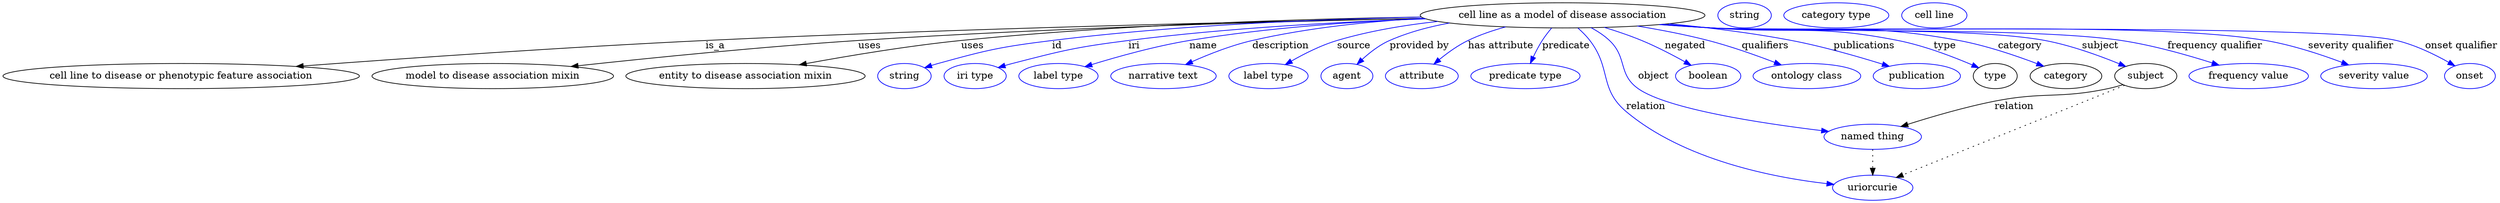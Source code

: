 digraph {
	graph [bb="0,0,2892.9,283"];
	node [label="\N"];
	"cell line as a model of disease association"	[height=0.5,
		label="cell line as a model of disease association",
		pos="1782.6,265",
		width=4.4232];
	"cell line to disease or phenotypic feature association"	[height=0.5,
		pos="195.63,178",
		width=5.4342];
	"cell line as a model of disease association" -> "cell line to disease or phenotypic feature association"	[label=is_a,
		lp="799.63,221.5",
		pos="e,323.9,191.64 1627.6,260.89 1431.9,256.42 1085.1,246.71 788.63,229 632.65,219.68 453.98,203.92 333.89,192.58"];
	"model to disease association mixin"	[height=0.5,
		pos="544.63,178",
		width=3.7552];
	"cell line as a model of disease association" -> "model to disease association mixin"	[label=uses,
		lp="976.63,221.5",
		pos="e,633.74,191.59 1627.5,260.86 1462.8,256.71 1195,247.62 964.63,229 854.56,220.11 728.87,204.41 643.9,192.97"];
	"entity to disease association mixin"	[height=0.5,
		pos="830.63,178",
		width=3.683];
	"cell line as a model of disease association" -> "entity to disease association mixin"	[label=uses,
		lp="1094.6,221.5",
		pos="e,892.62,193.93 1624.6,262.67 1482.4,259.91 1267.9,251.88 1082.6,229 1021.3,221.43 952.58,207.41 902.4,196.14"];
	id	[color=blue,
		height=0.5,
		label=string,
		pos="1011.6,178",
		width=0.84854];
	"cell line as a model of disease association" -> id	[color=blue,
		label=id,
		lp="1195.1,221.5",
		pos="e,1035.1,189.73 1625.2,262.22 1505.2,259.06 1336.3,250.69 1189.6,229 1127.2,219.77 1111.5,215.74 1051.6,196 1049.2,195.21 1046.8,\
194.35 1044.4,193.43",
		style=solid];
	iri	[color=blue,
		height=0.5,
		label="iri type",
		pos="1096.6,178",
		width=1.011];
	"cell line as a model of disease association" -> iri	[color=blue,
		label=iri,
		lp="1288.1,221.5",
		pos="e,1124.2,189.8 1630.1,259.81 1530.5,255.49 1397.8,246.72 1281.6,229 1218.9,219.42 1203.4,214.37 1142.6,196 1139.7,195.12 1136.7,\
194.15 1133.7,193.13",
		style=solid];
	name	[color=blue,
		height=0.5,
		label="label type",
		pos="1196.6,178",
		width=1.2638];
	"cell line as a model of disease association" -> name	[color=blue,
		label=name,
		lp="1371.1,221.5",
		pos="e,1228.1,191.18 1629.8,259.72 1547.9,255.36 1445.6,246.6 1355.6,229 1314.8,221.01 1269.6,206.2 1237.9,194.76",
		style=solid];
	description	[color=blue,
		height=0.5,
		label="narrative text",
		pos="1317.6,178",
		width=1.6068];
	"cell line as a model of disease association" -> description	[color=blue,
		label=description,
		lp="1462.1,221.5",
		pos="e,1345.3,194.09 1631.3,259.31 1568.7,254.7 1495.9,245.85 1431.6,229 1404.9,221.98 1376.4,209.48 1354.5,198.73",
		style=solid];
	source	[color=blue,
		height=0.5,
		label="label type",
		pos="1438.6,178",
		width=1.2638];
	"cell line as a model of disease association" -> source	[color=blue,
		label=source,
		lp="1547.6,221.5",
		pos="e,1460.4,193.94 1650.5,254.94 1611,249.78 1567.9,241.69 1529.6,229 1508.4,221.97 1486.4,210.01 1469.3,199.56",
		style=solid];
	"provided by"	[color=blue,
		height=0.5,
		label=agent,
		pos="1531.6,178",
		width=0.83048];
	"cell line as a model of disease association" -> "provided by"	[color=blue,
		label="provided by",
		lp="1625.6,221.5",
		pos="e,1545.7,194.1 1667.7,252.44 1642.2,247.27 1615.9,239.8 1592.6,229 1578,222.23 1564,211.14 1553.1,201.13",
		style=solid];
	"has attribute"	[color=blue,
		height=0.5,
		label=attribute,
		pos="1619.6,178",
		width=1.1193];
	"cell line as a model of disease association" -> "has attribute"	[color=blue,
		label="has attribute",
		lp="1718.1,221.5",
		pos="e,1636.5,194.38 1728.4,248.04 1713.8,242.83 1698.3,236.44 1684.6,229 1670.5,221.26 1656.1,210.56 1644.5,201.05",
		style=solid];
	predicate	[color=blue,
		height=0.5,
		label="predicate type",
		pos="1738.6,178",
		width=1.679];
	"cell line as a model of disease association" -> predicate	[color=blue,
		label=predicate,
		lp="1787.6,221.5",
		pos="e,1746.6,196.28 1772.4,246.69 1769.2,241.09 1765.7,234.83 1762.6,229 1758.7,221.45 1754.6,213.13 1750.9,205.49",
		style=solid];
	object	[color=blue,
		height=0.5,
		label="named thing",
		pos="2156.6,91",
		width=1.5346];
	"cell line as a model of disease association" -> object	[color=blue,
		label=object,
		lp="1898.6,178",
		pos="e,2101.8,93.334 1816.6,247.32 1825,242.19 1833.7,236.01 1840.6,229 1865.8,203.69 1853,181.26 1881.6,160 1943.2,114.28 2031.9,99.029 \
2091.7,94.091",
		style=solid];
	relation	[color=blue,
		height=0.5,
		label=uriorcurie,
		pos="2156.6,18",
		width=1.2638];
	"cell line as a model of disease association" -> relation	[color=blue,
		label=relation,
		lp="1885.6,134.5",
		pos="e,2114.2,24.767 1798.8,246.84 1803.5,241.36 1808.5,235.12 1812.6,229 1840.9,186.72 1826.6,160.81 1864.6,127 1933.6,65.676 2040.5,\
38.111 2104,26.552",
		style=solid];
	negated	[color=blue,
		height=0.5,
		label=boolean,
		pos="1962.6,178",
		width=1.0652];
	"cell line as a model of disease association" -> negated	[color=blue,
		label=negated,
		lp="1935.1,221.5",
		pos="e,1943.5,193.62 1838.5,248.14 1854.4,242.84 1871.5,236.38 1886.6,229 1903.6,220.75 1921.2,209.34 1935.2,199.5",
		style=solid];
	qualifiers	[color=blue,
		height=0.5,
		label="ontology class",
		pos="2080.6,178",
		width=1.7151];
	"cell line as a model of disease association" -> qualifiers	[color=blue,
		label=qualifiers,
		lp="2027.1,221.5",
		pos="e,2050.2,193.69 1872.2,250.01 1900.8,244.59 1932.3,237.59 1960.6,229 1988.2,220.65 2018,208.22 2041.1,197.85",
		style=solid];
	publications	[color=blue,
		height=0.5,
		label=publication,
		pos="2210.6,178",
		width=1.3902];
	"cell line as a model of disease association" -> publications	[color=blue,
		label=publications,
		lp="2142.1,221.5",
		pos="e,2177.8,191.65 1893.2,251.99 1955.2,244.84 2026,235.86 2056.6,229 2095.1,220.37 2137.7,206.18 2168.3,195.12",
		style=solid];
	type	[height=0.5,
		pos="2305.6,178",
		width=0.75];
	"cell line as a model of disease association" -> type	[color=blue,
		label=type,
		lp="2238.6,221.5",
		pos="e,2284.9,189.67 1895.6,252.22 1914,250.4 1932.8,248.6 1950.6,247 2052.3,237.86 2079.9,250.78 2179.6,229 2213.7,221.56 2250.6,205.95 \
2275.6,194.15",
		style=solid];
	category	[height=0.5,
		pos="2391.6,178",
		width=1.1374];
	"cell line as a model of disease association" -> category	[color=blue,
		label=category,
		lp="2329.1,221.5",
		pos="e,2364.5,191.57 1893.7,252.1 1912.7,250.25 1932.2,248.48 1950.6,247 2085.5,236.18 2122.1,256.49 2254.6,229 2289.7,221.72 2327.9,\
207.19 2355,195.67",
		style=solid];
	subject	[height=0.5,
		pos="2486.6,178",
		width=0.99297];
	"cell line as a model of disease association" -> subject	[color=blue,
		label=subject,
		lp="2424.1,221.5",
		pos="e,2462,191.26 1892.8,251.95 1912.1,250.1 1931.9,248.36 1950.6,247 2040.7,240.45 2268.2,247.45 2356.6,229 2390.4,221.95 2427,207.21 \
2452.7,195.55",
		style=solid];
	"frequency qualifier"	[color=blue,
		height=0.5,
		label="frequency value",
		pos="2607.6,178",
		width=1.8776];
	"cell line as a model of disease association" -> "frequency qualifier"	[color=blue,
		label="frequency qualifier",
		lp="2558.1,221.5",
		pos="e,2571.5,193.36 1892.3,251.87 1911.7,250.02 1931.8,248.29 1950.6,247 2060.9,239.43 2338.7,247.65 2447.6,229 2487.1,222.24 2530.5,\
208.27 2562,196.82",
		style=solid];
	"severity qualifier"	[color=blue,
		height=0.5,
		label="severity value",
		pos="2752.6,178",
		width=1.661];
	"cell line as a model of disease association" -> "severity qualifier"	[color=blue,
		label="severity qualifier",
		lp="2714.6,221.5",
		pos="e,2721.4,193.48 1891.4,251.81 1911.1,249.94 1931.5,248.23 1950.6,247 2097.7,237.57 2468.8,256.29 2613.6,229 2647.9,222.54 2685,208.84 \
2712.2,197.41",
		style=solid];
	"onset qualifier"	[color=blue,
		height=0.5,
		label=onset,
		pos="2863.6,178",
		width=0.81243];
	"cell line as a model of disease association" -> "onset qualifier"	[color=blue,
		label="onset qualifier",
		lp="2842.6,221.5",
		pos="e,2844.6,191.9 1891,251.77 1910.8,249.89 1931.3,248.19 1950.6,247 2040.9,241.44 2676.9,250.93 2764.6,229 2790.3,222.59 2816.9,208.68 \
2836,197.16",
		style=solid];
	object -> relation	[pos="e,2156.6,36.029 2156.6,72.813 2156.6,64.789 2156.6,55.047 2156.6,46.069",
		style=dotted];
	association_type	[color=blue,
		height=0.5,
		label=string,
		pos="1990.6,265",
		width=0.84854];
	association_category	[color=blue,
		height=0.5,
		label="category type",
		pos="2097.6,265",
		width=1.6249];
	subject -> object	[label=relation,
		lp="2327.6,134.5",
		pos="e,2190.4,105.29 2459.8,165.73 2453.9,163.57 2447.6,161.51 2441.6,160 2382.9,145.21 2365.6,155.63 2306.6,142 2270,133.53 2229.6,119.8 \
2200,108.87"];
	subject -> relation	[pos="e,2184.4,32.312 2461.6,164.99 2403.8,137.35 2261.2,69.067 2193.5,36.641",
		style=dotted];
	"cell line as a model of disease association_subject"	[color=blue,
		height=0.5,
		label="cell line",
		pos="2212.6,265",
		width=1.0832];
}
